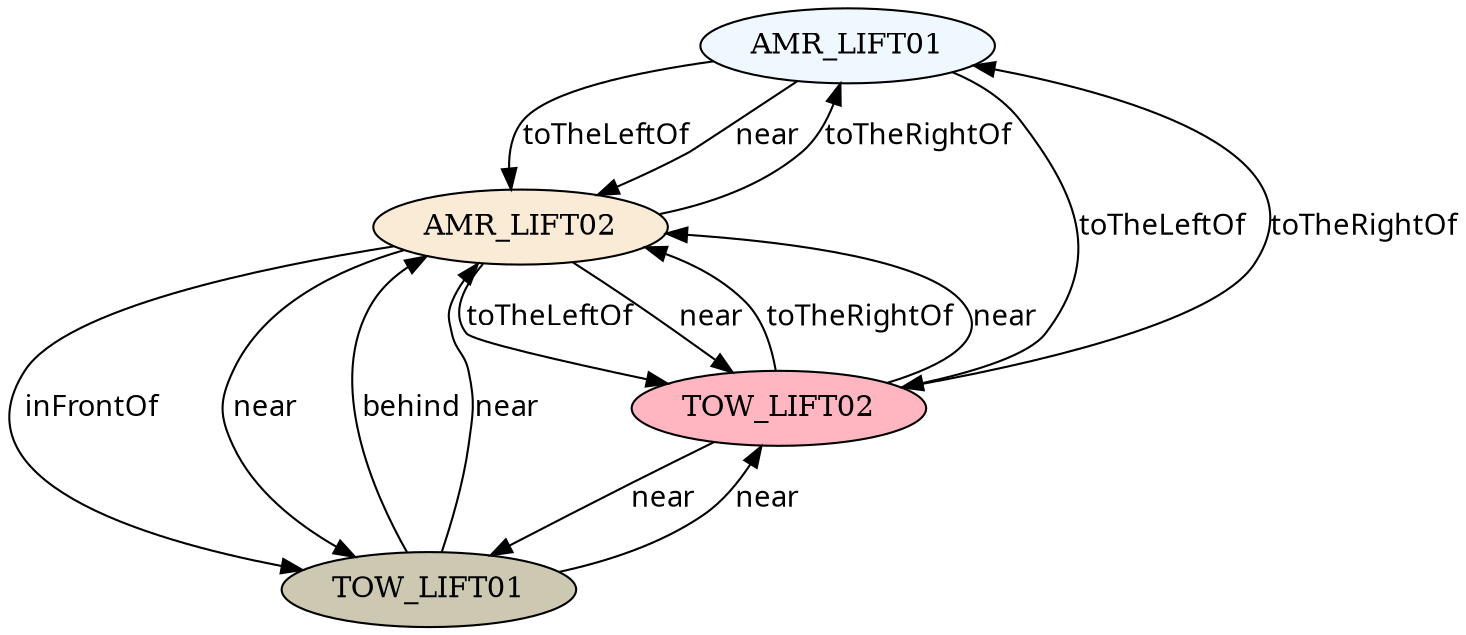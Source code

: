 // The Scene Graph
digraph {
	node [fillcolor=aliceblue style=filled]
	0 [label=AMR_LIFT01]
	node [fillcolor=antiquewhite style=filled]
	1 [label=AMR_LIFT02]
	node [fillcolor=cornsilk3 style=filled]
	2 [label=TOW_LIFT01]
	node [fillcolor=lightpink style=filled]
	3 [label=TOW_LIFT02]
	edge [color=black fontname=Sans style=filled]
	0 -> 1 [label=toTheLeftOf]
	0 -> 1 [label=near]
	0 -> 3 [label=toTheLeftOf]
	1 -> 0 [label=toTheRightOf]
	1 -> 2 [label=inFrontOf]
	1 -> 2 [label=near]
	1 -> 3 [label=toTheLeftOf]
	1 -> 3 [label=near]
	2 -> 1 [label=behind]
	2 -> 1 [label=near]
	2 -> 3 [label=near]
	3 -> 0 [label=toTheRightOf]
	3 -> 1 [label=toTheRightOf]
	3 -> 1 [label=near]
	3 -> 2 [label=near]
}
